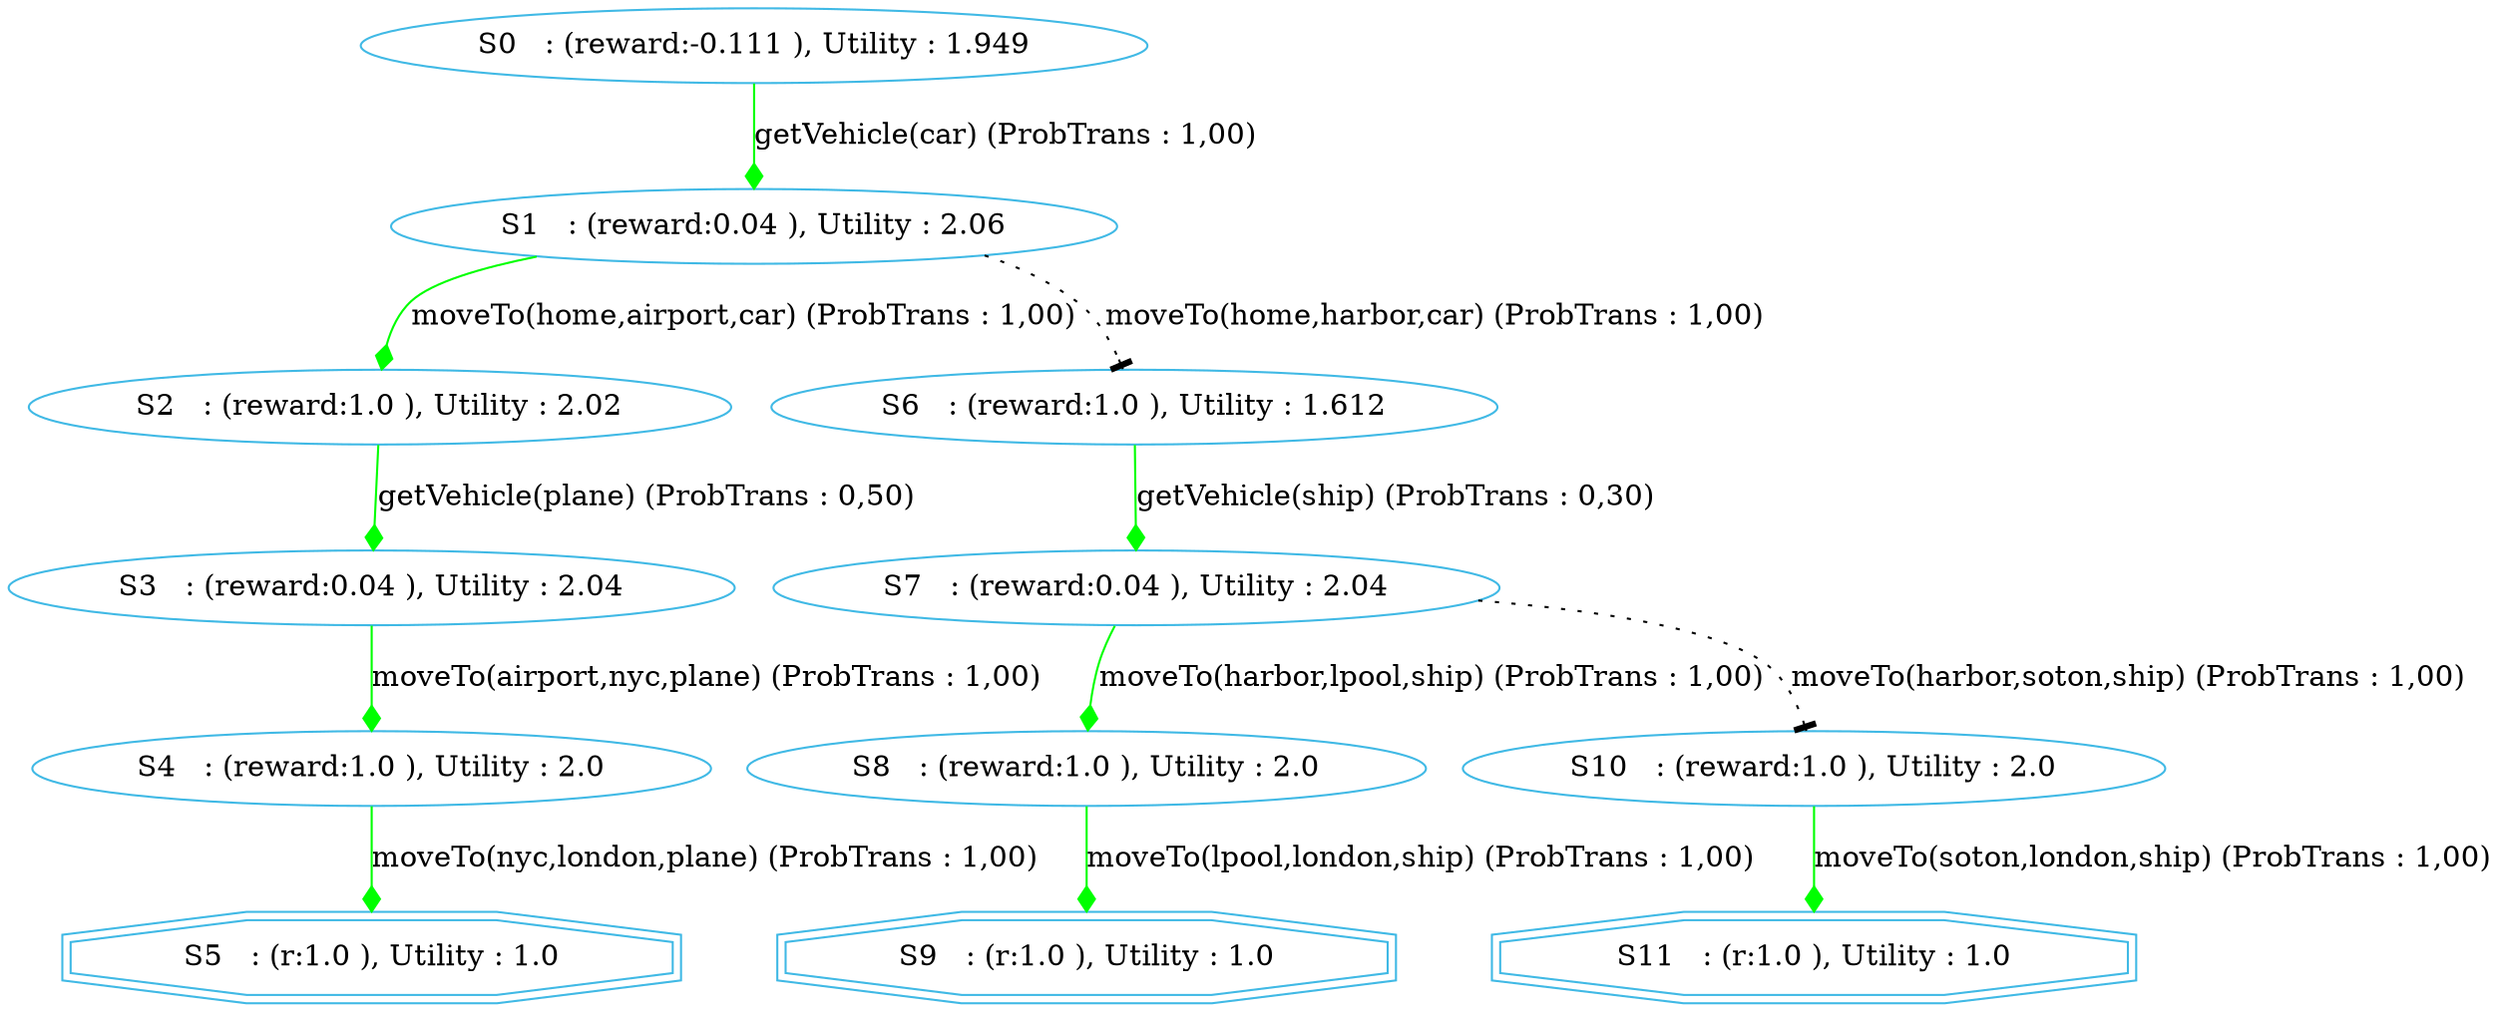 digraph {
  node [color="#40b9e5" ]
 size="60,17";
"5" [label=" S5   : (r:1.0 ), Utility : 1.0 " shape=doubleoctagon];
"9" [label=" S9   : (r:1.0 ), Utility : 1.0 " shape=doubleoctagon];
"11" [label=" S11   : (r:1.0 ), Utility : 1.0 " shape=doubleoctagon];
"0" [label=" S0   : (reward:-0.111 ), Utility : 1.949 "];
"1" [label=" S1   : (reward:0.04 ), Utility : 2.06 "];
"2" [label=" S2   : (reward:1.0 ), Utility : 2.02 "];
"3" [label=" S3   : (reward:0.04 ), Utility : 2.04 "];
"4" [label=" S4   : (reward:1.0 ), Utility : 2.0 "];
"6" [label=" S6   : (reward:1.0 ), Utility : 1.612 "];
"7" [label=" S7   : (reward:0.04 ), Utility : 2.04 "];
"8" [label=" S8   : (reward:1.0 ), Utility : 2.0 "];
"10" [label=" S10   : (reward:1.0 ), Utility : 2.0 "];
"0" -> "1" [ label="getVehicle(car) (ProbTrans : 1,00)"
, arrowhead = diamond , color=green];"1" -> "2" [ label="moveTo(home,airport,car) (ProbTrans : 1,00)"
, arrowhead = diamond , color=green];"1" -> "6" [ label="moveTo(home,harbor,car) (ProbTrans : 1,00)"
,style=dotted, arrowhead=tee];"2" -> "3" [ label="getVehicle(plane) (ProbTrans : 0,50)"
, arrowhead = diamond , color=green];"3" -> "4" [ label="moveTo(airport,nyc,plane) (ProbTrans : 1,00)"
, arrowhead = diamond , color=green];"4" -> "5" [ label="moveTo(nyc,london,plane) (ProbTrans : 1,00)"
, arrowhead = diamond , color=green];"6" -> "7" [ label="getVehicle(ship) (ProbTrans : 0,30)"
, arrowhead = diamond , color=green];"7" -> "8" [ label="moveTo(harbor,lpool,ship) (ProbTrans : 1,00)"
, arrowhead = diamond , color=green];"7" -> "10" [ label="moveTo(harbor,soton,ship) (ProbTrans : 1,00)"
,style=dotted, arrowhead=tee];"8" -> "9" [ label="moveTo(lpool,london,ship) (ProbTrans : 1,00)"
, arrowhead = diamond , color=green];"10" -> "11" [ label="moveTo(soton,london,ship) (ProbTrans : 1,00)"
, arrowhead = diamond , color=green];}
